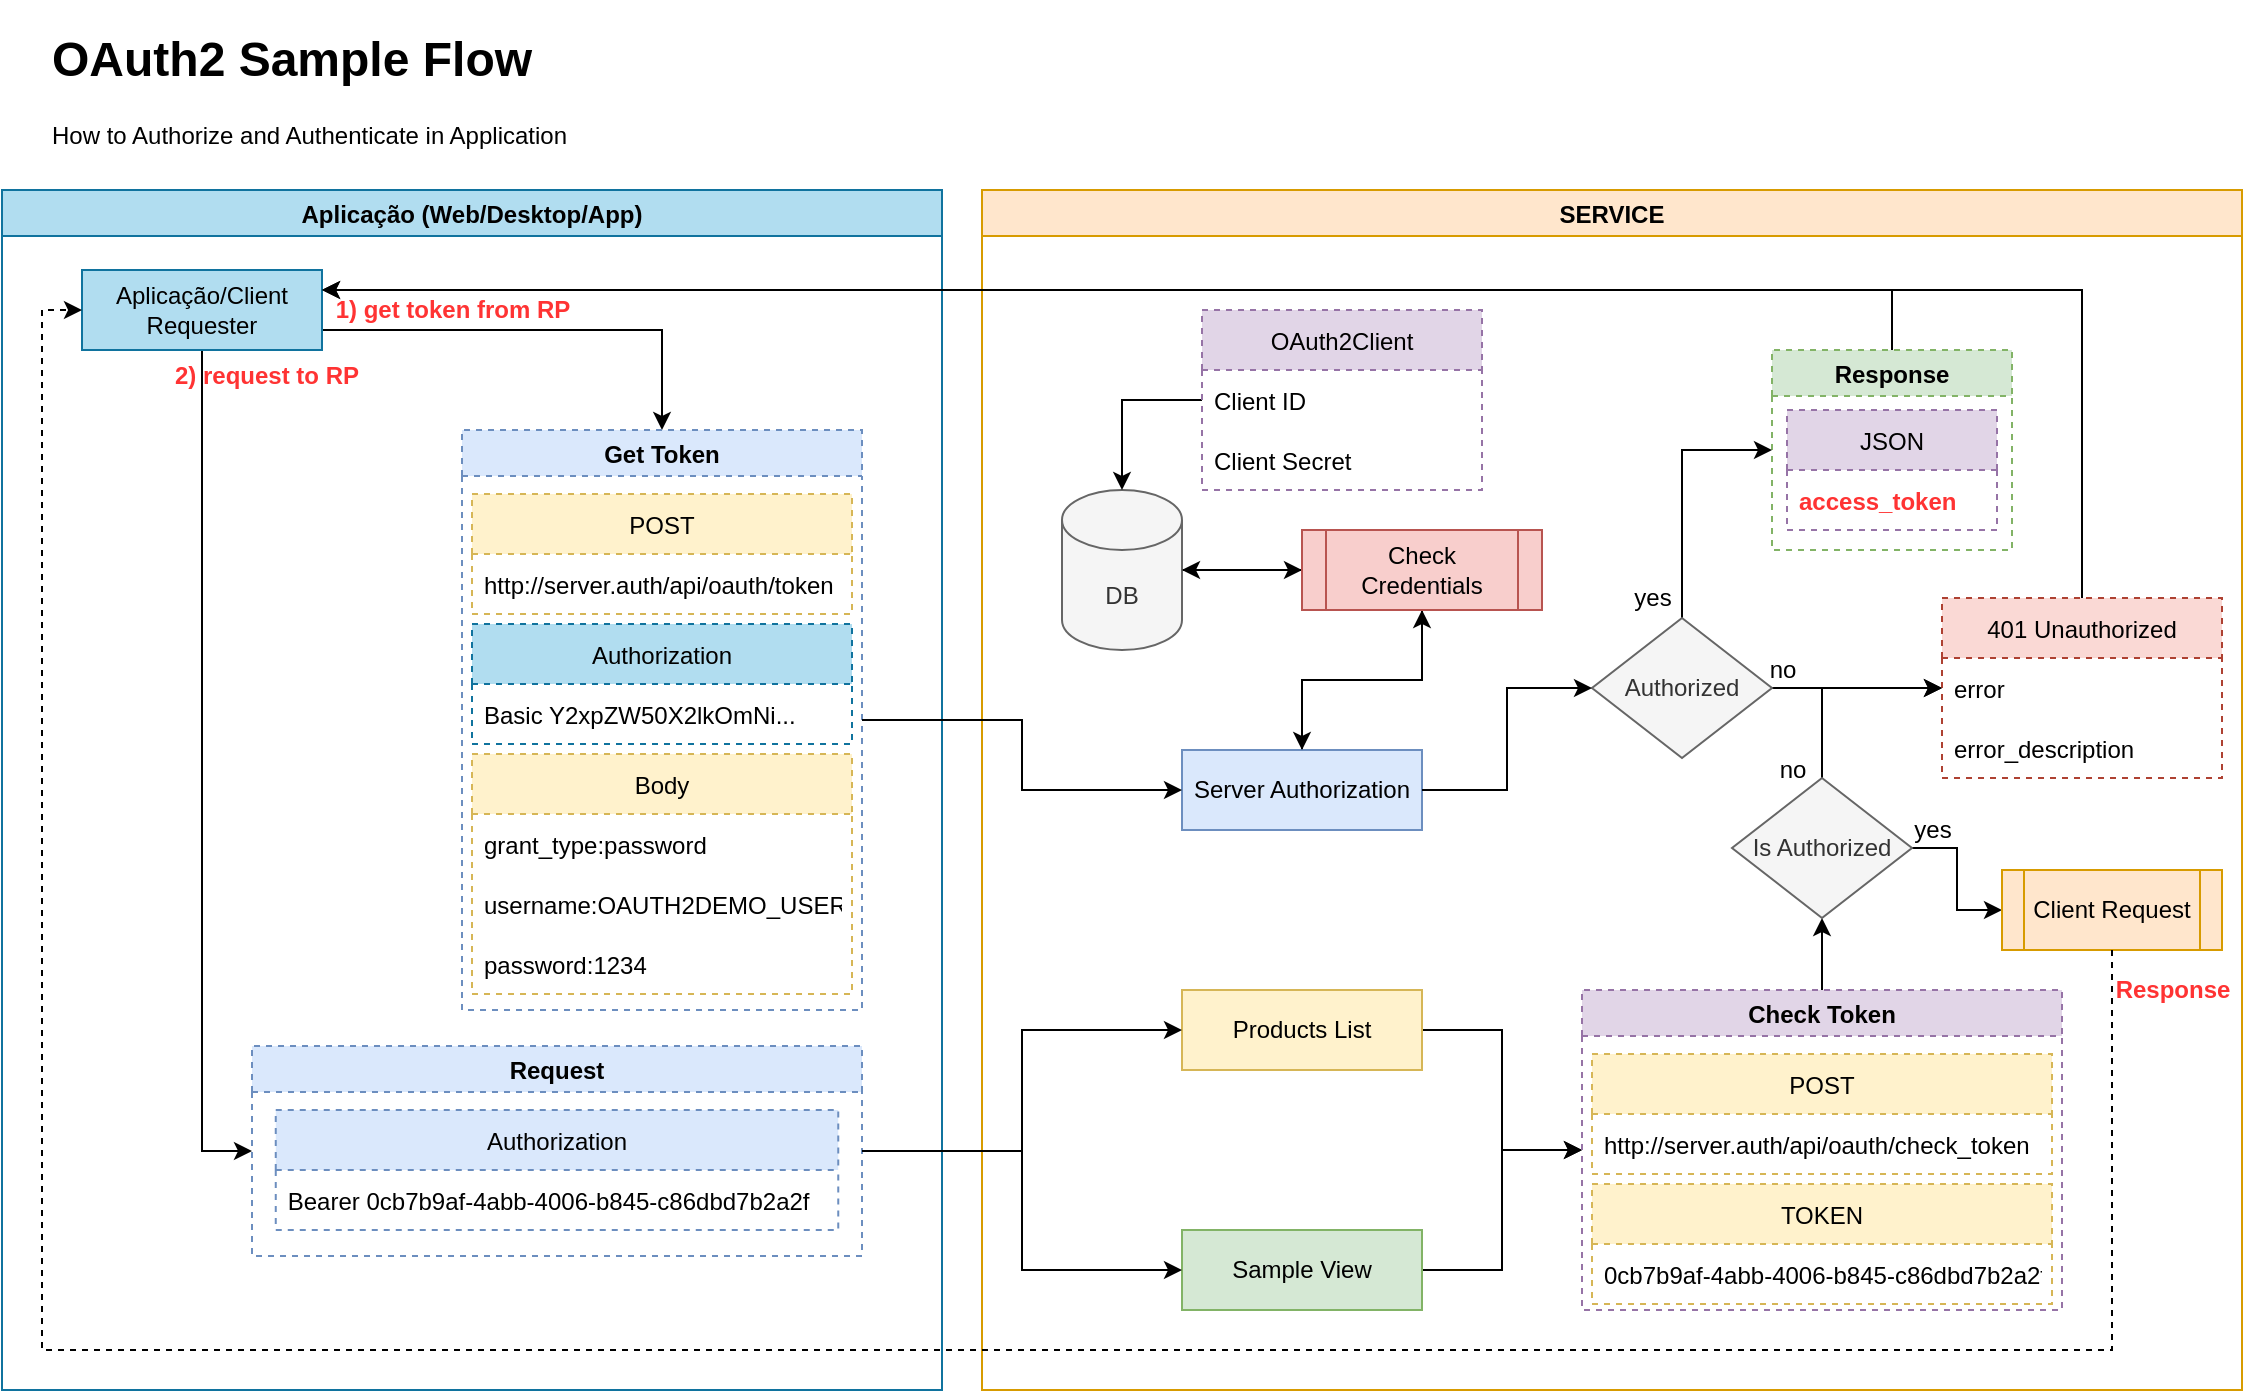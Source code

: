 <mxfile version="19.0.0" pages="2"><diagram id="LUy2Odxrv-n0eqODeC8u" name="OAuth2Server"><mxGraphModel dx="2889" dy="791" grid="1" gridSize="10" guides="1" tooltips="1" connect="1" arrows="1" fold="1" page="1" pageScale="1" pageWidth="827" pageHeight="1169" math="0" shadow="0"><root><mxCell id="0"/><mxCell id="1" parent="0"/><mxCell id="iPg-3YKzhPpeaBpTy8T_-50" value="&lt;h1&gt;OAuth2 Sample Flow&lt;br&gt;&lt;/h1&gt;&lt;p&gt;How to Authorize and Authenticate in Application&lt;br&gt;&lt;/p&gt;" style="text;html=1;strokeColor=none;fillColor=none;spacing=5;spacingTop=-20;whiteSpace=wrap;overflow=hidden;rounded=0;dashed=1;fontColor=#000000;" parent="1" vertex="1"><mxGeometry x="-570" y="115" width="470" height="85" as="geometry"/></mxCell><mxCell id="7MVdqulNHj4z-miT-vCi-2" value="SERVICE" style="swimlane;fillColor=#ffe6cc;strokeColor=#d79b00;startSize=23;" parent="1" vertex="1"><mxGeometry x="-100" y="200" width="630" height="600" as="geometry"/></mxCell><mxCell id="7MVdqulNHj4z-miT-vCi-37" value="" style="edgeStyle=orthogonalEdgeStyle;rounded=0;orthogonalLoop=1;jettySize=auto;html=1;fontColor=#000000;" parent="7MVdqulNHj4z-miT-vCi-2" source="iPg-3YKzhPpeaBpTy8T_-4" target="7MVdqulNHj4z-miT-vCi-14" edge="1"><mxGeometry relative="1" as="geometry"/></mxCell><mxCell id="iPg-3YKzhPpeaBpTy8T_-4" value="Server Authorization" style="rounded=0;whiteSpace=wrap;html=1;fillColor=#dae8fc;strokeColor=#6c8ebf;" parent="7MVdqulNHj4z-miT-vCi-2" vertex="1"><mxGeometry x="100" y="280" width="120" height="40" as="geometry"/></mxCell><mxCell id="iPg-3YKzhPpeaBpTy8T_-40" value="Response" style="swimlane;dashed=1;fillColor=#d5e8d4;strokeColor=#82b366;" parent="7MVdqulNHj4z-miT-vCi-2" vertex="1"><mxGeometry x="395" y="80" width="120" height="100" as="geometry"/></mxCell><mxCell id="iPg-3YKzhPpeaBpTy8T_-41" value="JSON" style="swimlane;fontStyle=0;childLayout=stackLayout;horizontal=1;startSize=30;horizontalStack=0;resizeParent=1;resizeParentMax=0;resizeLast=0;collapsible=1;marginBottom=0;dashed=1;fillColor=#e1d5e7;strokeColor=#9673a6;" parent="iPg-3YKzhPpeaBpTy8T_-40" vertex="1"><mxGeometry x="7.5" y="30" width="105" height="60" as="geometry"/></mxCell><mxCell id="iPg-3YKzhPpeaBpTy8T_-42" value="access_token" style="text;strokeColor=none;fillColor=none;align=left;verticalAlign=middle;spacingLeft=4;spacingRight=4;overflow=hidden;points=[[0,0.5],[1,0.5]];portConstraint=eastwest;rotatable=0;dashed=1;fontStyle=1;fontColor=#FF3333;" parent="iPg-3YKzhPpeaBpTy8T_-41" vertex="1"><mxGeometry y="30" width="105" height="30" as="geometry"/></mxCell><mxCell id="7MVdqulNHj4z-miT-vCi-50" style="edgeStyle=orthogonalEdgeStyle;rounded=0;orthogonalLoop=1;jettySize=auto;html=1;entryX=0;entryY=0.5;entryDx=0;entryDy=0;fontColor=#FF3333;" parent="7MVdqulNHj4z-miT-vCi-2" source="7MVdqulNHj4z-miT-vCi-6" target="iPg-3YKzhPpeaBpTy8T_-75" edge="1"><mxGeometry relative="1" as="geometry"/></mxCell><mxCell id="7MVdqulNHj4z-miT-vCi-6" value="Sample View" style="rounded=0;whiteSpace=wrap;html=1;fillColor=#d5e8d4;strokeColor=#82b366;" parent="7MVdqulNHj4z-miT-vCi-2" vertex="1"><mxGeometry x="100" y="520" width="120" height="40" as="geometry"/></mxCell><mxCell id="7MVdqulNHj4z-miT-vCi-49" style="edgeStyle=orthogonalEdgeStyle;rounded=0;orthogonalLoop=1;jettySize=auto;html=1;entryX=0;entryY=0.5;entryDx=0;entryDy=0;fontColor=#FF3333;" parent="7MVdqulNHj4z-miT-vCi-2" source="7MVdqulNHj4z-miT-vCi-5" target="iPg-3YKzhPpeaBpTy8T_-75" edge="1"><mxGeometry relative="1" as="geometry"/></mxCell><mxCell id="7MVdqulNHj4z-miT-vCi-5" value="Products List" style="rounded=0;whiteSpace=wrap;html=1;fillColor=#fff2cc;strokeColor=#d6b656;" parent="7MVdqulNHj4z-miT-vCi-2" vertex="1"><mxGeometry x="100" y="400" width="120" height="40" as="geometry"/></mxCell><mxCell id="7MVdqulNHj4z-miT-vCi-38" style="edgeStyle=orthogonalEdgeStyle;rounded=0;orthogonalLoop=1;jettySize=auto;html=1;fontColor=#000000;" parent="7MVdqulNHj4z-miT-vCi-2" source="7MVdqulNHj4z-miT-vCi-11" target="7MVdqulNHj4z-miT-vCi-14" edge="1"><mxGeometry relative="1" as="geometry"/></mxCell><mxCell id="7MVdqulNHj4z-miT-vCi-11" value="DB" style="shape=cylinder3;whiteSpace=wrap;html=1;boundedLbl=1;backgroundOutline=1;size=15;fontColor=#333333;strokeColor=#666666;fillColor=#f5f5f5;" parent="7MVdqulNHj4z-miT-vCi-2" vertex="1"><mxGeometry x="40" y="150" width="60" height="80" as="geometry"/></mxCell><mxCell id="7MVdqulNHj4z-miT-vCi-39" style="edgeStyle=orthogonalEdgeStyle;rounded=0;orthogonalLoop=1;jettySize=auto;html=1;fontColor=#000000;" parent="7MVdqulNHj4z-miT-vCi-2" source="7MVdqulNHj4z-miT-vCi-14" target="7MVdqulNHj4z-miT-vCi-11" edge="1"><mxGeometry relative="1" as="geometry"/></mxCell><mxCell id="7MVdqulNHj4z-miT-vCi-40" style="edgeStyle=orthogonalEdgeStyle;rounded=0;orthogonalLoop=1;jettySize=auto;html=1;fontColor=#000000;" parent="7MVdqulNHj4z-miT-vCi-2" source="7MVdqulNHj4z-miT-vCi-14" target="iPg-3YKzhPpeaBpTy8T_-4" edge="1"><mxGeometry relative="1" as="geometry"/></mxCell><mxCell id="7MVdqulNHj4z-miT-vCi-14" value="Check Credentials" style="shape=process;whiteSpace=wrap;html=1;backgroundOutline=1;strokeColor=#b85450;fillColor=#f8cecc;" parent="7MVdqulNHj4z-miT-vCi-2" vertex="1"><mxGeometry x="160" y="170" width="120" height="40" as="geometry"/></mxCell><mxCell id="7MVdqulNHj4z-miT-vCi-51" style="edgeStyle=orthogonalEdgeStyle;rounded=0;orthogonalLoop=1;jettySize=auto;html=1;entryX=0;entryY=0.5;entryDx=0;entryDy=0;fontColor=#FF3333;exitX=0.5;exitY=0;exitDx=0;exitDy=0;" parent="7MVdqulNHj4z-miT-vCi-2" source="7MVdqulNHj4z-miT-vCi-19" target="iPg-3YKzhPpeaBpTy8T_-40" edge="1"><mxGeometry relative="1" as="geometry"/></mxCell><mxCell id="7MVdqulNHj4z-miT-vCi-53" style="edgeStyle=orthogonalEdgeStyle;rounded=0;orthogonalLoop=1;jettySize=auto;html=1;entryX=0;entryY=0.5;entryDx=0;entryDy=0;fontColor=#000000;" parent="7MVdqulNHj4z-miT-vCi-2" source="7MVdqulNHj4z-miT-vCi-19" target="iPg-3YKzhPpeaBpTy8T_-98" edge="1"><mxGeometry relative="1" as="geometry"/></mxCell><mxCell id="7MVdqulNHj4z-miT-vCi-19" value="Authorized" style="rhombus;whiteSpace=wrap;html=1;rounded=0;fillColor=#f5f5f5;fontColor=#333333;strokeColor=#666666;" parent="7MVdqulNHj4z-miT-vCi-2" vertex="1"><mxGeometry x="305" y="214" width="90" height="70" as="geometry"/></mxCell><mxCell id="7MVdqulNHj4z-miT-vCi-20" value="" style="edgeStyle=orthogonalEdgeStyle;rounded=0;orthogonalLoop=1;jettySize=auto;html=1;fontColor=#000000;" parent="7MVdqulNHj4z-miT-vCi-2" source="iPg-3YKzhPpeaBpTy8T_-4" target="7MVdqulNHj4z-miT-vCi-19" edge="1"><mxGeometry relative="1" as="geometry"/></mxCell><mxCell id="iPg-3YKzhPpeaBpTy8T_-97" value="401 Unauthorized" style="swimlane;fontStyle=0;childLayout=stackLayout;horizontal=1;startSize=30;horizontalStack=0;resizeParent=1;resizeParentMax=0;resizeLast=0;collapsible=1;marginBottom=0;dashed=1;fillColor=#fad9d5;strokeColor=#ae4132;" parent="7MVdqulNHj4z-miT-vCi-2" vertex="1"><mxGeometry x="480" y="204" width="140" height="90" as="geometry"/></mxCell><mxCell id="iPg-3YKzhPpeaBpTy8T_-98" value="error" style="text;strokeColor=none;fillColor=none;align=left;verticalAlign=middle;spacingLeft=4;spacingRight=4;overflow=hidden;points=[[0,0.5],[1,0.5]];portConstraint=eastwest;rotatable=0;dashed=1;fontColor=#000000;" parent="iPg-3YKzhPpeaBpTy8T_-97" vertex="1"><mxGeometry y="30" width="140" height="30" as="geometry"/></mxCell><mxCell id="iPg-3YKzhPpeaBpTy8T_-99" value="error_description" style="text;strokeColor=none;fillColor=none;align=left;verticalAlign=middle;spacingLeft=4;spacingRight=4;overflow=hidden;points=[[0,0.5],[1,0.5]];portConstraint=eastwest;rotatable=0;dashed=1;fontColor=#000000;" parent="iPg-3YKzhPpeaBpTy8T_-97" vertex="1"><mxGeometry y="60" width="140" height="30" as="geometry"/></mxCell><mxCell id="7MVdqulNHj4z-miT-vCi-60" style="edgeStyle=orthogonalEdgeStyle;rounded=0;orthogonalLoop=1;jettySize=auto;html=1;fontColor=#000000;" parent="7MVdqulNHj4z-miT-vCi-2" source="iPg-3YKzhPpeaBpTy8T_-75" target="7MVdqulNHj4z-miT-vCi-55" edge="1"><mxGeometry relative="1" as="geometry"/></mxCell><mxCell id="iPg-3YKzhPpeaBpTy8T_-75" value="Check Token" style="swimlane;dashed=1;fillColor=#e1d5e7;strokeColor=#9673a6;" parent="7MVdqulNHj4z-miT-vCi-2" vertex="1"><mxGeometry x="300" y="400" width="240" height="160" as="geometry"/></mxCell><mxCell id="iPg-3YKzhPpeaBpTy8T_-82" value="POST" style="swimlane;fontStyle=0;childLayout=stackLayout;horizontal=1;startSize=30;horizontalStack=0;resizeParent=1;resizeParentMax=0;resizeLast=0;collapsible=1;marginBottom=0;dashed=1;fillColor=#fff2cc;strokeColor=#d6b656;" parent="iPg-3YKzhPpeaBpTy8T_-75" vertex="1"><mxGeometry x="5" y="32" width="230" height="60" as="geometry"/></mxCell><mxCell id="iPg-3YKzhPpeaBpTy8T_-83" value="http://server.auth/api/oauth/check_token" style="text;strokeColor=none;fillColor=none;align=left;verticalAlign=middle;spacingLeft=4;spacingRight=4;overflow=hidden;points=[[0,0.5],[1,0.5]];portConstraint=eastwest;rotatable=0;dashed=1;" parent="iPg-3YKzhPpeaBpTy8T_-82" vertex="1"><mxGeometry y="30" width="230" height="30" as="geometry"/></mxCell><mxCell id="iPg-3YKzhPpeaBpTy8T_-84" value="TOKEN" style="swimlane;fontStyle=0;childLayout=stackLayout;horizontal=1;startSize=30;horizontalStack=0;resizeParent=1;resizeParentMax=0;resizeLast=0;collapsible=1;marginBottom=0;dashed=1;fillColor=#fff2cc;strokeColor=#d6b656;" parent="iPg-3YKzhPpeaBpTy8T_-75" vertex="1"><mxGeometry x="5" y="97" width="230" height="60" as="geometry"/></mxCell><mxCell id="iPg-3YKzhPpeaBpTy8T_-85" value="0cb7b9af-4abb-4006-b845-c86dbd7b2a2f" style="text;strokeColor=none;fillColor=none;align=left;verticalAlign=middle;spacingLeft=4;spacingRight=4;overflow=hidden;points=[[0,0.5],[1,0.5]];portConstraint=eastwest;rotatable=0;dashed=1;" parent="iPg-3YKzhPpeaBpTy8T_-84" vertex="1"><mxGeometry y="30" width="230" height="30" as="geometry"/></mxCell><mxCell id="7MVdqulNHj4z-miT-vCi-41" style="edgeStyle=orthogonalEdgeStyle;rounded=0;orthogonalLoop=1;jettySize=auto;html=1;entryX=0.5;entryY=0;entryDx=0;entryDy=0;entryPerimeter=0;fontColor=#000000;" parent="7MVdqulNHj4z-miT-vCi-2" source="7MVdqulNHj4z-miT-vCi-29" target="7MVdqulNHj4z-miT-vCi-11" edge="1"><mxGeometry relative="1" as="geometry"/></mxCell><mxCell id="7MVdqulNHj4z-miT-vCi-29" value="OAuth2Client" style="swimlane;fontStyle=0;childLayout=stackLayout;horizontal=1;startSize=30;horizontalStack=0;resizeParent=1;resizeParentMax=0;resizeLast=0;collapsible=1;marginBottom=0;dashed=1;fillColor=#e1d5e7;strokeColor=#9673a6;" parent="7MVdqulNHj4z-miT-vCi-2" vertex="1"><mxGeometry x="110" y="60" width="140" height="90" as="geometry"/></mxCell><mxCell id="7MVdqulNHj4z-miT-vCi-30" value="Client ID" style="text;strokeColor=none;fillColor=none;align=left;verticalAlign=middle;spacingLeft=4;spacingRight=4;overflow=hidden;points=[[0,0.5],[1,0.5]];portConstraint=eastwest;rotatable=0;dashed=1;fontColor=#000000;" parent="7MVdqulNHj4z-miT-vCi-29" vertex="1"><mxGeometry y="30" width="140" height="30" as="geometry"/></mxCell><mxCell id="7MVdqulNHj4z-miT-vCi-31" value="Client Secret" style="text;strokeColor=none;fillColor=none;align=left;verticalAlign=middle;spacingLeft=4;spacingRight=4;overflow=hidden;points=[[0,0.5],[1,0.5]];portConstraint=eastwest;rotatable=0;dashed=1;fontColor=#000000;" parent="7MVdqulNHj4z-miT-vCi-29" vertex="1"><mxGeometry y="60" width="140" height="30" as="geometry"/></mxCell><mxCell id="7MVdqulNHj4z-miT-vCi-61" style="edgeStyle=orthogonalEdgeStyle;rounded=0;orthogonalLoop=1;jettySize=auto;html=1;entryX=0;entryY=0.5;entryDx=0;entryDy=0;fontColor=#000000;" parent="7MVdqulNHj4z-miT-vCi-2" source="7MVdqulNHj4z-miT-vCi-55" target="iPg-3YKzhPpeaBpTy8T_-98" edge="1"><mxGeometry relative="1" as="geometry"/></mxCell><mxCell id="7MVdqulNHj4z-miT-vCi-100" style="edgeStyle=orthogonalEdgeStyle;rounded=0;orthogonalLoop=1;jettySize=auto;html=1;entryX=0;entryY=0.5;entryDx=0;entryDy=0;fontColor=#000000;" parent="7MVdqulNHj4z-miT-vCi-2" source="7MVdqulNHj4z-miT-vCi-55" target="7MVdqulNHj4z-miT-vCi-99" edge="1"><mxGeometry relative="1" as="geometry"/></mxCell><mxCell id="7MVdqulNHj4z-miT-vCi-55" value="Is Authorized" style="rhombus;whiteSpace=wrap;html=1;rounded=0;fillColor=#f5f5f5;fontColor=#333333;strokeColor=#666666;" parent="7MVdqulNHj4z-miT-vCi-2" vertex="1"><mxGeometry x="375" y="294" width="90" height="70" as="geometry"/></mxCell><mxCell id="7MVdqulNHj4z-miT-vCi-52" value="yes" style="text;html=1;align=center;verticalAlign=middle;resizable=0;points=[];autosize=1;strokeColor=none;fillColor=none;fontColor=#000000;" parent="7MVdqulNHj4z-miT-vCi-2" vertex="1"><mxGeometry x="320" y="194" width="30" height="20" as="geometry"/></mxCell><mxCell id="7MVdqulNHj4z-miT-vCi-59" value="no" style="text;html=1;align=center;verticalAlign=middle;resizable=0;points=[];autosize=1;strokeColor=none;fillColor=none;fontColor=#000000;" parent="7MVdqulNHj4z-miT-vCi-2" vertex="1"><mxGeometry x="390" y="280" width="30" height="20" as="geometry"/></mxCell><mxCell id="7MVdqulNHj4z-miT-vCi-99" value="&lt;div&gt;Client Request&lt;/div&gt;" style="shape=process;whiteSpace=wrap;html=1;backgroundOutline=1;strokeColor=#d79b00;fillColor=#ffe6cc;" parent="7MVdqulNHj4z-miT-vCi-2" vertex="1"><mxGeometry x="510" y="340" width="110" height="40" as="geometry"/></mxCell><mxCell id="7MVdqulNHj4z-miT-vCi-103" value="yes" style="text;html=1;align=center;verticalAlign=middle;resizable=0;points=[];autosize=1;strokeColor=none;fillColor=none;fontColor=#000000;" parent="7MVdqulNHj4z-miT-vCi-2" vertex="1"><mxGeometry x="460" y="310" width="30" height="20" as="geometry"/></mxCell><mxCell id="7MVdqulNHj4z-miT-vCi-104" value="&lt;div&gt;Response&lt;/div&gt;" style="text;html=1;align=center;verticalAlign=middle;resizable=0;points=[];autosize=1;strokeColor=none;fillColor=none;fontColor=#FF3333;fontStyle=1" parent="7MVdqulNHj4z-miT-vCi-2" vertex="1"><mxGeometry x="560" y="390" width="70" height="20" as="geometry"/></mxCell><mxCell id="7MVdqulNHj4z-miT-vCi-7" value="Aplicação (Web/Desktop/App)" style="swimlane;strokeColor=#10739e;fillColor=#b1ddf0;" parent="1" vertex="1"><mxGeometry x="-590" y="200" width="470" height="600" as="geometry"/></mxCell><mxCell id="7MVdqulNHj4z-miT-vCi-34" style="edgeStyle=orthogonalEdgeStyle;rounded=0;orthogonalLoop=1;jettySize=auto;html=1;entryX=0.5;entryY=0;entryDx=0;entryDy=0;fontColor=#000000;exitX=1;exitY=0.75;exitDx=0;exitDy=0;" parent="7MVdqulNHj4z-miT-vCi-7" source="7MVdqulNHj4z-miT-vCi-8" target="iPg-3YKzhPpeaBpTy8T_-22" edge="1"><mxGeometry relative="1" as="geometry"/></mxCell><mxCell id="7MVdqulNHj4z-miT-vCi-35" style="edgeStyle=orthogonalEdgeStyle;rounded=0;orthogonalLoop=1;jettySize=auto;html=1;fontColor=#000000;entryX=0;entryY=0.5;entryDx=0;entryDy=0;" parent="7MVdqulNHj4z-miT-vCi-7" source="7MVdqulNHj4z-miT-vCi-8" target="iPg-3YKzhPpeaBpTy8T_-51" edge="1"><mxGeometry relative="1" as="geometry"/></mxCell><mxCell id="7MVdqulNHj4z-miT-vCi-8" value="&lt;div&gt;Aplicação/Client&lt;/div&gt;&lt;div&gt;Requester&lt;br&gt;&lt;/div&gt;" style="rounded=0;whiteSpace=wrap;html=1;strokeColor=#10739e;fillColor=#b1ddf0;" parent="7MVdqulNHj4z-miT-vCi-7" vertex="1"><mxGeometry x="40" y="40" width="120" height="40" as="geometry"/></mxCell><mxCell id="iPg-3YKzhPpeaBpTy8T_-22" value="Get Token" style="swimlane;dashed=1;fillColor=#dae8fc;strokeColor=#6c8ebf;" parent="7MVdqulNHj4z-miT-vCi-7" vertex="1"><mxGeometry x="230" y="120" width="200" height="290" as="geometry"/></mxCell><mxCell id="iPg-3YKzhPpeaBpTy8T_-17" value="Authorization" style="swimlane;fontStyle=0;childLayout=stackLayout;horizontal=1;startSize=30;horizontalStack=0;resizeParent=1;resizeParentMax=0;resizeLast=0;collapsible=1;marginBottom=0;dashed=1;fillColor=#b1ddf0;strokeColor=#10739e;" parent="iPg-3YKzhPpeaBpTy8T_-22" vertex="1"><mxGeometry x="5" y="97" width="190" height="60" as="geometry"/></mxCell><mxCell id="iPg-3YKzhPpeaBpTy8T_-18" value="Basic Y2xpZW50X2lkOmNi..." style="text;strokeColor=none;fillColor=none;align=left;verticalAlign=middle;spacingLeft=4;spacingRight=4;overflow=hidden;points=[[0,0.5],[1,0.5]];portConstraint=eastwest;rotatable=0;dashed=1;" parent="iPg-3YKzhPpeaBpTy8T_-17" vertex="1"><mxGeometry y="30" width="190" height="30" as="geometry"/></mxCell><mxCell id="iPg-3YKzhPpeaBpTy8T_-23" value="Body" style="swimlane;fontStyle=0;childLayout=stackLayout;horizontal=1;startSize=30;horizontalStack=0;resizeParent=1;resizeParentMax=0;resizeLast=0;collapsible=1;marginBottom=0;dashed=1;fillColor=#fff2cc;strokeColor=#d6b656;" parent="iPg-3YKzhPpeaBpTy8T_-22" vertex="1"><mxGeometry x="5" y="162" width="190" height="120" as="geometry"/></mxCell><mxCell id="iPg-3YKzhPpeaBpTy8T_-24" value="grant_type:password" style="text;strokeColor=none;fillColor=none;align=left;verticalAlign=middle;spacingLeft=4;spacingRight=4;overflow=hidden;points=[[0,0.5],[1,0.5]];portConstraint=eastwest;rotatable=0;dashed=1;" parent="iPg-3YKzhPpeaBpTy8T_-23" vertex="1"><mxGeometry y="30" width="190" height="30" as="geometry"/></mxCell><mxCell id="iPg-3YKzhPpeaBpTy8T_-27" value="username:OAUTH2DEMO_USER" style="text;strokeColor=none;fillColor=none;align=left;verticalAlign=middle;spacingLeft=4;spacingRight=4;overflow=hidden;points=[[0,0.5],[1,0.5]];portConstraint=eastwest;rotatable=0;dashed=1;" parent="iPg-3YKzhPpeaBpTy8T_-23" vertex="1"><mxGeometry y="60" width="190" height="30" as="geometry"/></mxCell><mxCell id="iPg-3YKzhPpeaBpTy8T_-28" value="password:1234" style="text;strokeColor=none;fillColor=none;align=left;verticalAlign=middle;spacingLeft=4;spacingRight=4;overflow=hidden;points=[[0,0.5],[1,0.5]];portConstraint=eastwest;rotatable=0;dashed=1;" parent="iPg-3YKzhPpeaBpTy8T_-23" vertex="1"><mxGeometry y="90" width="190" height="30" as="geometry"/></mxCell><mxCell id="iPg-3YKzhPpeaBpTy8T_-64" value="POST" style="swimlane;fontStyle=0;childLayout=stackLayout;horizontal=1;startSize=30;horizontalStack=0;resizeParent=1;resizeParentMax=0;resizeLast=0;collapsible=1;marginBottom=0;dashed=1;fillColor=#fff2cc;strokeColor=#d6b656;" parent="iPg-3YKzhPpeaBpTy8T_-22" vertex="1"><mxGeometry x="5" y="32" width="190" height="60" as="geometry"/></mxCell><mxCell id="iPg-3YKzhPpeaBpTy8T_-65" value="http://server.auth/api/oauth/token" style="text;strokeColor=none;fillColor=none;align=left;verticalAlign=middle;spacingLeft=4;spacingRight=4;overflow=hidden;points=[[0,0.5],[1,0.5]];portConstraint=eastwest;rotatable=0;dashed=1;" parent="iPg-3YKzhPpeaBpTy8T_-64" vertex="1"><mxGeometry y="30" width="190" height="30" as="geometry"/></mxCell><mxCell id="iPg-3YKzhPpeaBpTy8T_-51" value="Request" style="swimlane;dashed=1;fillColor=#dae8fc;strokeColor=#6c8ebf;" parent="7MVdqulNHj4z-miT-vCi-7" vertex="1"><mxGeometry x="125" y="428" width="305" height="105" as="geometry"/></mxCell><mxCell id="iPg-3YKzhPpeaBpTy8T_-52" value="Authorization" style="swimlane;fontStyle=0;childLayout=stackLayout;horizontal=1;startSize=30;horizontalStack=0;resizeParent=1;resizeParentMax=0;resizeLast=0;collapsible=1;marginBottom=0;dashed=1;fillColor=#dae8fc;strokeColor=#6c8ebf;" parent="iPg-3YKzhPpeaBpTy8T_-51" vertex="1"><mxGeometry x="11.88" y="32" width="281.25" height="60" as="geometry"/></mxCell><mxCell id="iPg-3YKzhPpeaBpTy8T_-55" value="Bearer 0cb7b9af-4abb-4006-b845-c86dbd7b2a2f" style="text;strokeColor=none;fillColor=none;align=left;verticalAlign=middle;spacingLeft=4;spacingRight=4;overflow=hidden;points=[[0,0.5],[1,0.5]];portConstraint=eastwest;rotatable=0;dashed=1;" parent="iPg-3YKzhPpeaBpTy8T_-52" vertex="1"><mxGeometry y="30" width="281.25" height="30" as="geometry"/></mxCell><mxCell id="7MVdqulNHj4z-miT-vCi-45" value="1) get token from RP" style="text;html=1;align=center;verticalAlign=middle;resizable=0;points=[];autosize=1;strokeColor=none;fillColor=none;fontColor=#FF3333;fontStyle=1" parent="7MVdqulNHj4z-miT-vCi-7" vertex="1"><mxGeometry x="160" y="50" width="130" height="20" as="geometry"/></mxCell><mxCell id="7MVdqulNHj4z-miT-vCi-46" value="&lt;div&gt;2) request to RP&lt;br&gt;&lt;/div&gt;" style="text;html=1;align=center;verticalAlign=middle;resizable=0;points=[];autosize=1;strokeColor=none;fillColor=none;fontColor=#FF3333;fontStyle=1;rotation=0;" parent="7MVdqulNHj4z-miT-vCi-7" vertex="1"><mxGeometry x="77" y="83" width="110" height="20" as="geometry"/></mxCell><mxCell id="7MVdqulNHj4z-miT-vCi-10" style="edgeStyle=orthogonalEdgeStyle;rounded=0;orthogonalLoop=1;jettySize=auto;html=1;fontColor=#000000;" parent="1" source="iPg-3YKzhPpeaBpTy8T_-22" target="iPg-3YKzhPpeaBpTy8T_-4" edge="1"><mxGeometry relative="1" as="geometry"/></mxCell><mxCell id="7MVdqulNHj4z-miT-vCi-25" style="edgeStyle=orthogonalEdgeStyle;rounded=0;orthogonalLoop=1;jettySize=auto;html=1;entryX=1;entryY=0.25;entryDx=0;entryDy=0;fontColor=#000000;exitX=0.5;exitY=0;exitDx=0;exitDy=0;" parent="1" source="iPg-3YKzhPpeaBpTy8T_-97" target="7MVdqulNHj4z-miT-vCi-8" edge="1"><mxGeometry relative="1" as="geometry"/></mxCell><mxCell id="7MVdqulNHj4z-miT-vCi-26" style="edgeStyle=orthogonalEdgeStyle;rounded=0;orthogonalLoop=1;jettySize=auto;html=1;entryX=1;entryY=0.25;entryDx=0;entryDy=0;fontColor=#000000;exitX=0.5;exitY=0;exitDx=0;exitDy=0;" parent="1" source="iPg-3YKzhPpeaBpTy8T_-40" target="7MVdqulNHj4z-miT-vCi-8" edge="1"><mxGeometry relative="1" as="geometry"/></mxCell><mxCell id="7MVdqulNHj4z-miT-vCi-43" style="edgeStyle=orthogonalEdgeStyle;rounded=0;orthogonalLoop=1;jettySize=auto;html=1;entryX=0;entryY=0.5;entryDx=0;entryDy=0;fontColor=#000000;" parent="1" source="iPg-3YKzhPpeaBpTy8T_-51" target="7MVdqulNHj4z-miT-vCi-5" edge="1"><mxGeometry relative="1" as="geometry"/></mxCell><mxCell id="7MVdqulNHj4z-miT-vCi-44" style="edgeStyle=orthogonalEdgeStyle;rounded=0;orthogonalLoop=1;jettySize=auto;html=1;fontColor=#000000;entryX=0;entryY=0.5;entryDx=0;entryDy=0;" parent="1" source="iPg-3YKzhPpeaBpTy8T_-51" target="7MVdqulNHj4z-miT-vCi-6" edge="1"><mxGeometry relative="1" as="geometry"><mxPoint y="660" as="targetPoint"/></mxGeometry></mxCell><mxCell id="7MVdqulNHj4z-miT-vCi-54" value="no" style="text;html=1;align=center;verticalAlign=middle;resizable=0;points=[];autosize=1;strokeColor=none;fillColor=none;fontColor=#000000;" parent="1" vertex="1"><mxGeometry x="285" y="430" width="30" height="20" as="geometry"/></mxCell><mxCell id="7MVdqulNHj4z-miT-vCi-102" style="edgeStyle=orthogonalEdgeStyle;rounded=0;orthogonalLoop=1;jettySize=auto;html=1;entryX=0;entryY=0.5;entryDx=0;entryDy=0;fontColor=#000000;exitX=0.5;exitY=1;exitDx=0;exitDy=0;dashed=1;" parent="1" source="7MVdqulNHj4z-miT-vCi-99" target="7MVdqulNHj4z-miT-vCi-8" edge="1"><mxGeometry relative="1" as="geometry"><Array as="points"><mxPoint x="465" y="780"/><mxPoint x="-570" y="780"/><mxPoint x="-570" y="260"/></Array></mxGeometry></mxCell></root></mxGraphModel></diagram><diagram name="Copy of Page-1" id="P8XxpE9KYNNXZxHxc6KH"><mxGraphModel dx="2827" dy="826" grid="1" gridSize="10" guides="1" tooltips="1" connect="1" arrows="1" fold="1" page="1" pageScale="1" pageWidth="827" pageHeight="1169" math="0" shadow="0"><root><mxCell id="IjVTdg1c4aKTyRlMbbMt-0"/><mxCell id="IjVTdg1c4aKTyRlMbbMt-1" parent="IjVTdg1c4aKTyRlMbbMt-0"/><mxCell id="IjVTdg1c4aKTyRlMbbMt-2" style="edgeStyle=orthogonalEdgeStyle;rounded=0;orthogonalLoop=1;jettySize=auto;html=1;entryX=0;entryY=0.5;entryDx=0;entryDy=0;fontColor=#000000;exitX=0.992;exitY=0.633;exitDx=0;exitDy=0;exitPerimeter=0;" edge="1" parent="IjVTdg1c4aKTyRlMbbMt-1" source="IjVTdg1c4aKTyRlMbbMt-4" target="IjVTdg1c4aKTyRlMbbMt-13"><mxGeometry relative="1" as="geometry"/></mxCell><mxCell id="IjVTdg1c4aKTyRlMbbMt-3" style="edgeStyle=orthogonalEdgeStyle;rounded=0;orthogonalLoop=1;jettySize=auto;html=1;entryX=0.5;entryY=0;entryDx=0;entryDy=0;fontColor=#FF3333;" edge="1" parent="IjVTdg1c4aKTyRlMbbMt-1" source="IjVTdg1c4aKTyRlMbbMt-4" target="IjVTdg1c4aKTyRlMbbMt-32"><mxGeometry relative="1" as="geometry"/></mxCell><mxCell id="IjVTdg1c4aKTyRlMbbMt-4" value="aplicação" style="rounded=0;whiteSpace=wrap;html=1;" vertex="1" parent="IjVTdg1c4aKTyRlMbbMt-1"><mxGeometry x="-350" y="265" width="120" height="60" as="geometry"/></mxCell><mxCell id="IjVTdg1c4aKTyRlMbbMt-5" style="edgeStyle=orthogonalEdgeStyle;rounded=0;orthogonalLoop=1;jettySize=auto;html=1;entryX=0;entryY=0.5;entryDx=0;entryDy=0;fontColor=#000000;" edge="1" parent="IjVTdg1c4aKTyRlMbbMt-1" source="IjVTdg1c4aKTyRlMbbMt-8" target="IjVTdg1c4aKTyRlMbbMt-41"><mxGeometry relative="1" as="geometry"><Array as="points"><mxPoint x="-60" y="720"/><mxPoint x="-60" y="670"/></Array></mxGeometry></mxCell><mxCell id="IjVTdg1c4aKTyRlMbbMt-6" style="edgeStyle=orthogonalEdgeStyle;rounded=0;orthogonalLoop=1;jettySize=auto;html=1;fontColor=#000000;" edge="1" parent="IjVTdg1c4aKTyRlMbbMt-1" source="IjVTdg1c4aKTyRlMbbMt-8" target="IjVTdg1c4aKTyRlMbbMt-48"><mxGeometry relative="1" as="geometry"/></mxCell><mxCell id="IjVTdg1c4aKTyRlMbbMt-7" style="edgeStyle=orthogonalEdgeStyle;rounded=0;orthogonalLoop=1;jettySize=auto;html=1;fontColor=#000000;exitX=0;exitY=0.75;exitDx=0;exitDy=0;" edge="1" parent="IjVTdg1c4aKTyRlMbbMt-1" source="IjVTdg1c4aKTyRlMbbMt-8" target="IjVTdg1c4aKTyRlMbbMt-52"><mxGeometry relative="1" as="geometry"/></mxCell><mxCell id="IjVTdg1c4aKTyRlMbbMt-8" value="&lt;div&gt;client&lt;/div&gt;" style="rounded=0;whiteSpace=wrap;html=1;" vertex="1" parent="IjVTdg1c4aKTyRlMbbMt-1"><mxGeometry x="-210" y="690" width="120" height="60" as="geometry"/></mxCell><mxCell id="IjVTdg1c4aKTyRlMbbMt-9" style="edgeStyle=orthogonalEdgeStyle;rounded=0;orthogonalLoop=1;jettySize=auto;html=1;entryX=0.75;entryY=1;entryDx=0;entryDy=0;exitX=0;exitY=0.75;exitDx=0;exitDy=0;" edge="1" parent="IjVTdg1c4aKTyRlMbbMt-1" source="IjVTdg1c4aKTyRlMbbMt-11" target="IjVTdg1c4aKTyRlMbbMt-8"><mxGeometry relative="1" as="geometry"/></mxCell><mxCell id="IjVTdg1c4aKTyRlMbbMt-10" style="edgeStyle=orthogonalEdgeStyle;rounded=0;orthogonalLoop=1;jettySize=auto;html=1;entryX=0.5;entryY=1;entryDx=0;entryDy=0;fontColor=#FF3333;exitX=0.75;exitY=0;exitDx=0;exitDy=0;" edge="1" parent="IjVTdg1c4aKTyRlMbbMt-1" source="IjVTdg1c4aKTyRlMbbMt-11" target="IjVTdg1c4aKTyRlMbbMt-23"><mxGeometry relative="1" as="geometry"/></mxCell><mxCell id="IjVTdg1c4aKTyRlMbbMt-11" value="server authorization" style="rounded=0;whiteSpace=wrap;html=1;" vertex="1" parent="IjVTdg1c4aKTyRlMbbMt-1"><mxGeometry x="220" y="820" width="120" height="60" as="geometry"/></mxCell><mxCell id="IjVTdg1c4aKTyRlMbbMt-12" style="edgeStyle=orthogonalEdgeStyle;rounded=0;orthogonalLoop=1;jettySize=auto;html=1;entryX=0.25;entryY=0;entryDx=0;entryDy=0;" edge="1" parent="IjVTdg1c4aKTyRlMbbMt-1" source="IjVTdg1c4aKTyRlMbbMt-13" target="IjVTdg1c4aKTyRlMbbMt-11"><mxGeometry relative="1" as="geometry"/></mxCell><mxCell id="IjVTdg1c4aKTyRlMbbMt-13" value="Get Token" style="swimlane;dashed=1;fillColor=#d5e8d4;strokeColor=#82b366;" vertex="1" parent="IjVTdg1c4aKTyRlMbbMt-1"><mxGeometry x="-50" y="290" width="200" height="290" as="geometry"/></mxCell><mxCell id="IjVTdg1c4aKTyRlMbbMt-14" value="Authorization" style="swimlane;fontStyle=0;childLayout=stackLayout;horizontal=1;startSize=30;horizontalStack=0;resizeParent=1;resizeParentMax=0;resizeLast=0;collapsible=1;marginBottom=0;dashed=1;fillColor=#b1ddf0;strokeColor=#10739e;" vertex="1" parent="IjVTdg1c4aKTyRlMbbMt-13"><mxGeometry x="5" y="97" width="190" height="60" as="geometry"/></mxCell><mxCell id="IjVTdg1c4aKTyRlMbbMt-15" value="Basic Y2xpZW50X2lkOmNi..." style="text;strokeColor=none;fillColor=none;align=left;verticalAlign=middle;spacingLeft=4;spacingRight=4;overflow=hidden;points=[[0,0.5],[1,0.5]];portConstraint=eastwest;rotatable=0;dashed=1;" vertex="1" parent="IjVTdg1c4aKTyRlMbbMt-14"><mxGeometry y="30" width="190" height="30" as="geometry"/></mxCell><mxCell id="IjVTdg1c4aKTyRlMbbMt-16" value="Body" style="swimlane;fontStyle=0;childLayout=stackLayout;horizontal=1;startSize=30;horizontalStack=0;resizeParent=1;resizeParentMax=0;resizeLast=0;collapsible=1;marginBottom=0;dashed=1;fillColor=#fff2cc;strokeColor=#d6b656;" vertex="1" parent="IjVTdg1c4aKTyRlMbbMt-13"><mxGeometry x="5" y="162" width="190" height="120" as="geometry"/></mxCell><mxCell id="IjVTdg1c4aKTyRlMbbMt-17" value="grant_type:password" style="text;strokeColor=none;fillColor=none;align=left;verticalAlign=middle;spacingLeft=4;spacingRight=4;overflow=hidden;points=[[0,0.5],[1,0.5]];portConstraint=eastwest;rotatable=0;dashed=1;" vertex="1" parent="IjVTdg1c4aKTyRlMbbMt-16"><mxGeometry y="30" width="190" height="30" as="geometry"/></mxCell><mxCell id="IjVTdg1c4aKTyRlMbbMt-18" value="username:OAUTH2_USER" style="text;strokeColor=none;fillColor=none;align=left;verticalAlign=middle;spacingLeft=4;spacingRight=4;overflow=hidden;points=[[0,0.5],[1,0.5]];portConstraint=eastwest;rotatable=0;dashed=1;" vertex="1" parent="IjVTdg1c4aKTyRlMbbMt-16"><mxGeometry y="60" width="190" height="30" as="geometry"/></mxCell><mxCell id="IjVTdg1c4aKTyRlMbbMt-19" value="password:1234" style="text;strokeColor=none;fillColor=none;align=left;verticalAlign=middle;spacingLeft=4;spacingRight=4;overflow=hidden;points=[[0,0.5],[1,0.5]];portConstraint=eastwest;rotatable=0;dashed=1;" vertex="1" parent="IjVTdg1c4aKTyRlMbbMt-16"><mxGeometry y="90" width="190" height="30" as="geometry"/></mxCell><mxCell id="IjVTdg1c4aKTyRlMbbMt-20" value="POST" style="swimlane;fontStyle=0;childLayout=stackLayout;horizontal=1;startSize=30;horizontalStack=0;resizeParent=1;resizeParentMax=0;resizeLast=0;collapsible=1;marginBottom=0;dashed=1;fillColor=#fff2cc;strokeColor=#d6b656;" vertex="1" parent="IjVTdg1c4aKTyRlMbbMt-13"><mxGeometry x="5" y="32" width="190" height="60" as="geometry"/></mxCell><mxCell id="IjVTdg1c4aKTyRlMbbMt-21" value="http://server.auth/api/oauth/token" style="text;strokeColor=none;fillColor=none;align=left;verticalAlign=middle;spacingLeft=4;spacingRight=4;overflow=hidden;points=[[0,0.5],[1,0.5]];portConstraint=eastwest;rotatable=0;dashed=1;" vertex="1" parent="IjVTdg1c4aKTyRlMbbMt-20"><mxGeometry y="30" width="190" height="30" as="geometry"/></mxCell><mxCell id="IjVTdg1c4aKTyRlMbbMt-22" style="edgeStyle=orthogonalEdgeStyle;rounded=0;orthogonalLoop=1;jettySize=auto;html=1;fontColor=#FF3333;entryX=1;entryY=0.25;entryDx=0;entryDy=0;" edge="1" parent="IjVTdg1c4aKTyRlMbbMt-1" source="IjVTdg1c4aKTyRlMbbMt-23" target="IjVTdg1c4aKTyRlMbbMt-4"><mxGeometry relative="1" as="geometry"/></mxCell><mxCell id="IjVTdg1c4aKTyRlMbbMt-23" value="Response" style="swimlane;dashed=1;fillColor=#dae8fc;strokeColor=#6c8ebf;" vertex="1" parent="IjVTdg1c4aKTyRlMbbMt-1"><mxGeometry x="250" y="170" width="120" height="220" as="geometry"/></mxCell><mxCell id="IjVTdg1c4aKTyRlMbbMt-24" value="JSON" style="swimlane;fontStyle=0;childLayout=stackLayout;horizontal=1;startSize=30;horizontalStack=0;resizeParent=1;resizeParentMax=0;resizeLast=0;collapsible=1;marginBottom=0;dashed=1;fillColor=#d5e8d4;strokeColor=#82b366;" vertex="1" parent="IjVTdg1c4aKTyRlMbbMt-23"><mxGeometry x="7.5" y="30" width="105" height="180" as="geometry"/></mxCell><mxCell id="IjVTdg1c4aKTyRlMbbMt-25" value="access_token" style="text;strokeColor=none;fillColor=none;align=left;verticalAlign=middle;spacingLeft=4;spacingRight=4;overflow=hidden;points=[[0,0.5],[1,0.5]];portConstraint=eastwest;rotatable=0;dashed=1;fontStyle=1;fontColor=#FF3333;" vertex="1" parent="IjVTdg1c4aKTyRlMbbMt-24"><mxGeometry y="30" width="105" height="30" as="geometry"/></mxCell><mxCell id="IjVTdg1c4aKTyRlMbbMt-26" value="token_type" style="text;strokeColor=none;fillColor=none;align=left;verticalAlign=middle;spacingLeft=4;spacingRight=4;overflow=hidden;points=[[0,0.5],[1,0.5]];portConstraint=eastwest;rotatable=0;dashed=1;" vertex="1" parent="IjVTdg1c4aKTyRlMbbMt-24"><mxGeometry y="60" width="105" height="30" as="geometry"/></mxCell><mxCell id="IjVTdg1c4aKTyRlMbbMt-27" value="refresh_token" style="text;strokeColor=none;fillColor=none;align=left;verticalAlign=middle;spacingLeft=4;spacingRight=4;overflow=hidden;points=[[0,0.5],[1,0.5]];portConstraint=eastwest;rotatable=0;dashed=1;" vertex="1" parent="IjVTdg1c4aKTyRlMbbMt-24"><mxGeometry y="90" width="105" height="30" as="geometry"/></mxCell><mxCell id="IjVTdg1c4aKTyRlMbbMt-28" value="expires_in" style="text;strokeColor=none;fillColor=none;align=left;verticalAlign=middle;spacingLeft=4;spacingRight=4;overflow=hidden;points=[[0,0.5],[1,0.5]];portConstraint=eastwest;rotatable=0;dashed=1;" vertex="1" parent="IjVTdg1c4aKTyRlMbbMt-24"><mxGeometry y="120" width="105" height="30" as="geometry"/></mxCell><mxCell id="IjVTdg1c4aKTyRlMbbMt-29" value="scope" style="text;strokeColor=none;fillColor=none;align=left;verticalAlign=middle;spacingLeft=4;spacingRight=4;overflow=hidden;points=[[0,0.5],[1,0.5]];portConstraint=eastwest;rotatable=0;dashed=1;" vertex="1" parent="IjVTdg1c4aKTyRlMbbMt-24"><mxGeometry y="150" width="105" height="30" as="geometry"/></mxCell><mxCell id="IjVTdg1c4aKTyRlMbbMt-30" value="&lt;h1&gt;OAuth2 Sample Flow&lt;br&gt;&lt;/h1&gt;&lt;p&gt;About this process&lt;br&gt;&lt;/p&gt;" style="text;html=1;strokeColor=none;fillColor=none;spacing=5;spacingTop=-20;whiteSpace=wrap;overflow=hidden;rounded=0;dashed=1;fontColor=#000000;" vertex="1" parent="IjVTdg1c4aKTyRlMbbMt-1"><mxGeometry x="-470" y="150" width="260" height="85" as="geometry"/></mxCell><mxCell id="IjVTdg1c4aKTyRlMbbMt-31" style="edgeStyle=orthogonalEdgeStyle;rounded=0;orthogonalLoop=1;jettySize=auto;html=1;entryX=0;entryY=0.25;entryDx=0;entryDy=0;fontColor=#000000;exitX=0.5;exitY=1;exitDx=0;exitDy=0;" edge="1" parent="IjVTdg1c4aKTyRlMbbMt-1" source="IjVTdg1c4aKTyRlMbbMt-32" target="IjVTdg1c4aKTyRlMbbMt-8"><mxGeometry relative="1" as="geometry"/></mxCell><mxCell id="IjVTdg1c4aKTyRlMbbMt-32" value="Request" style="swimlane;dashed=1;fillColor=#dae8fc;strokeColor=#6c8ebf;" vertex="1" parent="IjVTdg1c4aKTyRlMbbMt-1"><mxGeometry x="-442" y="460" width="305" height="105" as="geometry"/></mxCell><mxCell id="IjVTdg1c4aKTyRlMbbMt-33" value="Authorization" style="swimlane;fontStyle=0;childLayout=stackLayout;horizontal=1;startSize=30;horizontalStack=0;resizeParent=1;resizeParentMax=0;resizeLast=0;collapsible=1;marginBottom=0;dashed=1;fillColor=#d5e8d4;strokeColor=#82b366;" vertex="1" parent="IjVTdg1c4aKTyRlMbbMt-32"><mxGeometry x="11.88" y="32" width="281.25" height="60" as="geometry"/></mxCell><mxCell id="IjVTdg1c4aKTyRlMbbMt-34" value="Bearer 0cb7b9af-4abb-4006-b845-c86dbd7b2a2f" style="text;strokeColor=none;fillColor=none;align=left;verticalAlign=middle;spacingLeft=4;spacingRight=4;overflow=hidden;points=[[0,0.5],[1,0.5]];portConstraint=eastwest;rotatable=0;dashed=1;" vertex="1" parent="IjVTdg1c4aKTyRlMbbMt-33"><mxGeometry y="30" width="281.25" height="30" as="geometry"/></mxCell><mxCell id="IjVTdg1c4aKTyRlMbbMt-35" value="First Step" style="text;html=1;strokeColor=none;fillColor=none;align=center;verticalAlign=middle;whiteSpace=wrap;rounded=0;dashed=1;fontColor=#FF3333;fontStyle=1" vertex="1" parent="IjVTdg1c4aKTyRlMbbMt-1"><mxGeometry x="-230" y="300" width="60" height="30" as="geometry"/></mxCell><mxCell id="IjVTdg1c4aKTyRlMbbMt-36" value="Second Step" style="text;html=1;strokeColor=none;fillColor=none;align=center;verticalAlign=middle;whiteSpace=wrap;rounded=0;dashed=1;fontColor=#FF3333;fontStyle=1" vertex="1" parent="IjVTdg1c4aKTyRlMbbMt-1"><mxGeometry x="-370" y="325" width="80" height="30" as="geometry"/></mxCell><mxCell id="IjVTdg1c4aKTyRlMbbMt-37" value="Client Credentials" style="swimlane;fontStyle=0;childLayout=stackLayout;horizontal=1;startSize=30;horizontalStack=0;resizeParent=1;resizeParentMax=0;resizeLast=0;collapsible=1;marginBottom=0;dashed=1;fillColor=#e1d5e7;strokeColor=#9673a6;" vertex="1" parent="IjVTdg1c4aKTyRlMbbMt-1"><mxGeometry x="-220" y="580" width="140" height="90" as="geometry"/></mxCell><mxCell id="IjVTdg1c4aKTyRlMbbMt-38" value="Client ID" style="text;strokeColor=none;fillColor=none;align=left;verticalAlign=middle;spacingLeft=4;spacingRight=4;overflow=hidden;points=[[0,0.5],[1,0.5]];portConstraint=eastwest;rotatable=0;dashed=1;fontColor=#000000;" vertex="1" parent="IjVTdg1c4aKTyRlMbbMt-37"><mxGeometry y="30" width="140" height="30" as="geometry"/></mxCell><mxCell id="IjVTdg1c4aKTyRlMbbMt-39" value="Client Secret" style="text;strokeColor=none;fillColor=none;align=left;verticalAlign=middle;spacingLeft=4;spacingRight=4;overflow=hidden;points=[[0,0.5],[1,0.5]];portConstraint=eastwest;rotatable=0;dashed=1;fontColor=#000000;" vertex="1" parent="IjVTdg1c4aKTyRlMbbMt-37"><mxGeometry y="60" width="140" height="30" as="geometry"/></mxCell><mxCell id="IjVTdg1c4aKTyRlMbbMt-40" style="edgeStyle=orthogonalEdgeStyle;rounded=0;orthogonalLoop=1;jettySize=auto;html=1;entryX=0;entryY=0.25;entryDx=0;entryDy=0;fontColor=#000000;exitX=0.5;exitY=1;exitDx=0;exitDy=0;" edge="1" parent="IjVTdg1c4aKTyRlMbbMt-1" source="IjVTdg1c4aKTyRlMbbMt-41" target="IjVTdg1c4aKTyRlMbbMt-11"><mxGeometry relative="1" as="geometry"/></mxCell><mxCell id="IjVTdg1c4aKTyRlMbbMt-41" value="Check Token" style="swimlane;dashed=1;fillColor=#d5e8d4;strokeColor=#82b366;" vertex="1" parent="IjVTdg1c4aKTyRlMbbMt-1"><mxGeometry x="-30" y="590" width="240" height="160" as="geometry"/></mxCell><mxCell id="IjVTdg1c4aKTyRlMbbMt-42" value="POST" style="swimlane;fontStyle=0;childLayout=stackLayout;horizontal=1;startSize=30;horizontalStack=0;resizeParent=1;resizeParentMax=0;resizeLast=0;collapsible=1;marginBottom=0;dashed=1;fillColor=#fff2cc;strokeColor=#d6b656;" vertex="1" parent="IjVTdg1c4aKTyRlMbbMt-41"><mxGeometry x="5" y="32" width="230" height="60" as="geometry"/></mxCell><mxCell id="IjVTdg1c4aKTyRlMbbMt-43" value="http://server.auth/api/oauth/check_token" style="text;strokeColor=none;fillColor=none;align=left;verticalAlign=middle;spacingLeft=4;spacingRight=4;overflow=hidden;points=[[0,0.5],[1,0.5]];portConstraint=eastwest;rotatable=0;dashed=1;" vertex="1" parent="IjVTdg1c4aKTyRlMbbMt-42"><mxGeometry y="30" width="230" height="30" as="geometry"/></mxCell><mxCell id="IjVTdg1c4aKTyRlMbbMt-44" value="TOKEN" style="swimlane;fontStyle=0;childLayout=stackLayout;horizontal=1;startSize=30;horizontalStack=0;resizeParent=1;resizeParentMax=0;resizeLast=0;collapsible=1;marginBottom=0;dashed=1;fillColor=#fff2cc;strokeColor=#d6b656;" vertex="1" parent="IjVTdg1c4aKTyRlMbbMt-41"><mxGeometry x="5" y="97" width="230" height="60" as="geometry"/></mxCell><mxCell id="IjVTdg1c4aKTyRlMbbMt-45" value="0cb7b9af-4abb-4006-b845-c86dbd7b2a2f" style="text;strokeColor=none;fillColor=none;align=left;verticalAlign=middle;spacingLeft=4;spacingRight=4;overflow=hidden;points=[[0,0.5],[1,0.5]];portConstraint=eastwest;rotatable=0;dashed=1;" vertex="1" parent="IjVTdg1c4aKTyRlMbbMt-44"><mxGeometry y="30" width="230" height="30" as="geometry"/></mxCell><mxCell id="IjVTdg1c4aKTyRlMbbMt-46" style="edgeStyle=orthogonalEdgeStyle;rounded=0;orthogonalLoop=1;jettySize=auto;html=1;entryX=0;entryY=0.5;entryDx=0;entryDy=0;fontColor=#000000;" edge="1" parent="IjVTdg1c4aKTyRlMbbMt-1" source="IjVTdg1c4aKTyRlMbbMt-38" target="IjVTdg1c4aKTyRlMbbMt-41"><mxGeometry relative="1" as="geometry"><Array as="points"><mxPoint x="-60" y="625"/><mxPoint x="-60" y="670"/></Array></mxGeometry></mxCell><mxCell id="IjVTdg1c4aKTyRlMbbMt-47" value="status token" style="text;html=1;strokeColor=none;fillColor=none;align=center;verticalAlign=middle;whiteSpace=wrap;rounded=0;dashed=1;fontColor=#FF3333;fontStyle=1" vertex="1" parent="IjVTdg1c4aKTyRlMbbMt-1"><mxGeometry x="-120" y="835" width="80" height="30" as="geometry"/></mxCell><mxCell id="IjVTdg1c4aKTyRlMbbMt-48" value="401 Unauthorized" style="swimlane;fontStyle=0;childLayout=stackLayout;horizontal=1;startSize=30;horizontalStack=0;resizeParent=1;resizeParentMax=0;resizeLast=0;collapsible=1;marginBottom=0;dashed=1;fillColor=#fad9d5;strokeColor=#ae4132;" vertex="1" parent="IjVTdg1c4aKTyRlMbbMt-1"><mxGeometry x="-300" y="790" width="140" height="90" as="geometry"/></mxCell><mxCell id="IjVTdg1c4aKTyRlMbbMt-49" value="error" style="text;strokeColor=none;fillColor=none;align=left;verticalAlign=middle;spacingLeft=4;spacingRight=4;overflow=hidden;points=[[0,0.5],[1,0.5]];portConstraint=eastwest;rotatable=0;dashed=1;fontColor=#000000;" vertex="1" parent="IjVTdg1c4aKTyRlMbbMt-48"><mxGeometry y="30" width="140" height="30" as="geometry"/></mxCell><mxCell id="IjVTdg1c4aKTyRlMbbMt-50" value="error_description" style="text;strokeColor=none;fillColor=none;align=left;verticalAlign=middle;spacingLeft=4;spacingRight=4;overflow=hidden;points=[[0,0.5],[1,0.5]];portConstraint=eastwest;rotatable=0;dashed=1;fontColor=#000000;" vertex="1" parent="IjVTdg1c4aKTyRlMbbMt-48"><mxGeometry y="60" width="140" height="30" as="geometry"/></mxCell><mxCell id="IjVTdg1c4aKTyRlMbbMt-51" style="edgeStyle=orthogonalEdgeStyle;rounded=0;orthogonalLoop=1;jettySize=auto;html=1;entryX=0;entryY=0.5;entryDx=0;entryDy=0;fontColor=#000000;" edge="1" parent="IjVTdg1c4aKTyRlMbbMt-1" source="IjVTdg1c4aKTyRlMbbMt-52" target="IjVTdg1c4aKTyRlMbbMt-4"><mxGeometry relative="1" as="geometry"><Array as="points"><mxPoint x="-460" y="735"/><mxPoint x="-460" y="295"/></Array></mxGeometry></mxCell><mxCell id="IjVTdg1c4aKTyRlMbbMt-52" value="Resource Protected" style="shape=document;whiteSpace=wrap;html=1;boundedLbl=1;fillColor=#fad7ac;strokeColor=#b46504;" vertex="1" parent="IjVTdg1c4aKTyRlMbbMt-1"><mxGeometry x="-442" y="707" width="120" height="55" as="geometry"/></mxCell><mxCell id="IjVTdg1c4aKTyRlMbbMt-53" value="Final Result" style="text;html=1;strokeColor=none;fillColor=none;align=center;verticalAlign=middle;whiteSpace=wrap;rounded=0;dashed=1;fontColor=#0000CC;fontStyle=1" vertex="1" parent="IjVTdg1c4aKTyRlMbbMt-1"><mxGeometry x="-442" y="265" width="80" height="30" as="geometry"/></mxCell></root></mxGraphModel></diagram></mxfile>